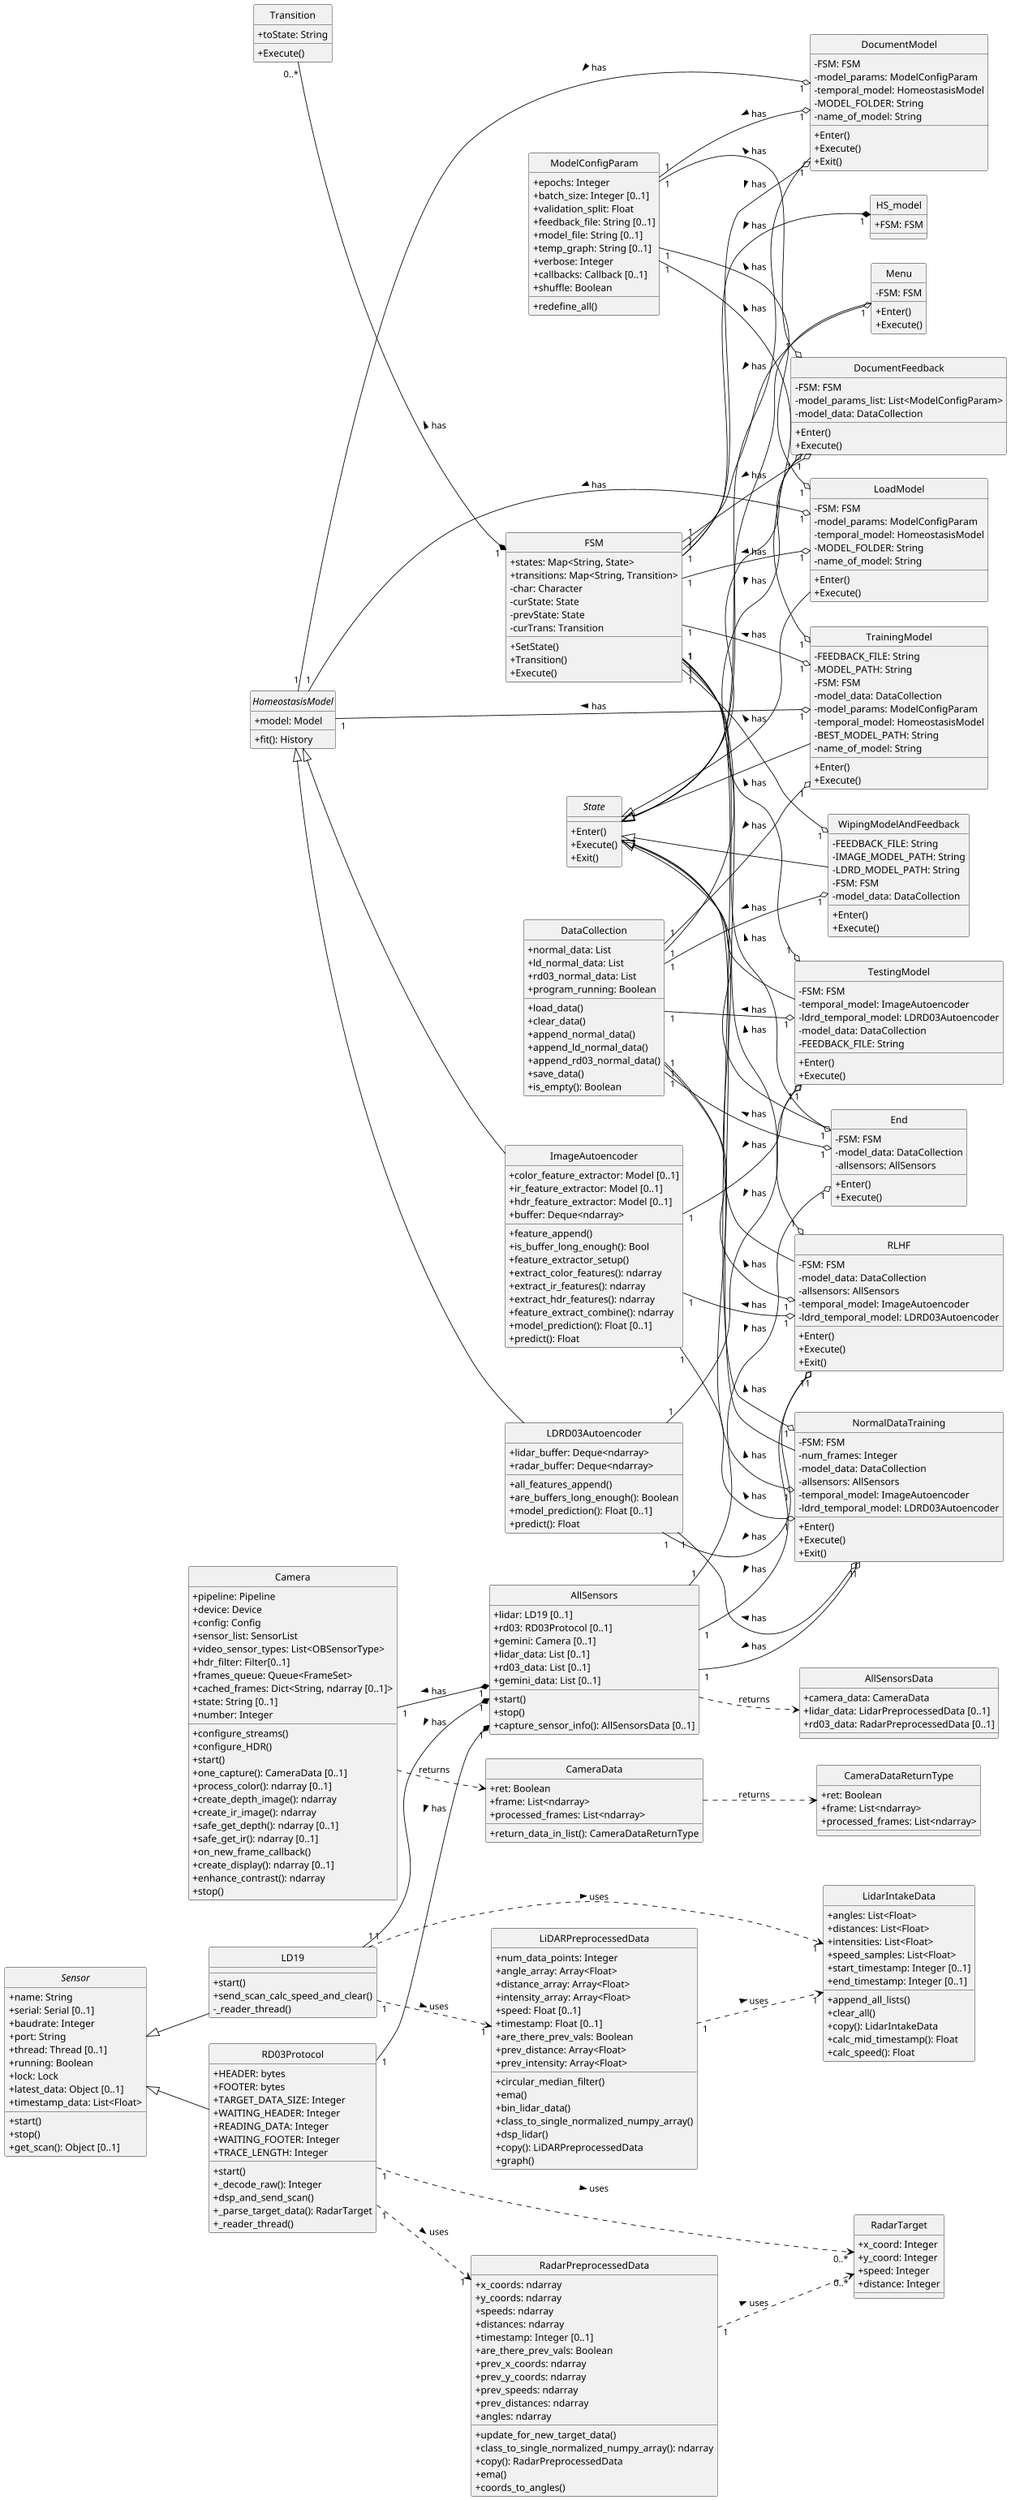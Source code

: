 @startuml

left to right direction
skinparam classAttributeIconSize 0
skinparam classIconSize 0
skinparam useCircleForClasses false
skinparam shadowing false
skinparam classArrowColor Black
skinparam classStyle rectangle
hide circle
scale 0.85



class DataCollection {
    +normal_data: List
    +ld_normal_data: List
    +rd03_normal_data: List
    +program_running: Boolean

    +load_data()
    +clear_data()
    +append_normal_data()
    +append_ld_normal_data()
    +append_rd03_normal_data()
    +save_data()
    +is_empty(): Boolean
}

class CameraData {
    +ret: Boolean
    +frame: List<ndarray>
    +processed_frames: List<ndarray>

    +return_data_in_list(): CameraDataReturnType
}

class CameraDataReturnType {
    +ret: Boolean
    +frame: List<ndarray>
    +processed_frames: List<ndarray>
}

class AllSensors {
    +lidar: LD19 [0..1]
    +rd03: RD03Protocol [0..1]
    +gemini: Camera [0..1]
    +lidar_data: List [0..1]
    +rd03_data: List [0..1]
    +gemini_data: List [0..1]

    +start()
    +stop()
    +capture_sensor_info(): AllSensorsData [0..1]
}

class AllSensorsData {
    +camera_data: CameraData
    +lidar_data: LidarPreprocessedData [0..1]
    +rd03_data: RadarPreprocessedData [0..1]
}

class Camera{
    +pipeline: Pipeline
    +device: Device
    +config: Config
    +sensor_list: SensorList
    +video_sensor_types: List<OBSensorType>
    +hdr_filter: Filter[0..1]
    +frames_queue: Queue<FrameSet>
    +cached_frames: Dict<String, ndarray [0..1]>
    + state: String [0..1]
    + number: Integer

    +configure_streams()
    +configure_HDR()
    +start()
    +one_capture(): CameraData [0..1]
    +process_color(): ndarray [0..1]
    +create_depth_image(): ndarray
    +create_ir_image(): ndarray
    +safe_get_depth(): ndarray [0..1]
    +safe_get_ir(): ndarray [0..1]
    +on_new_frame_callback()
    +create_display(): ndarray [0..1]
    +enhance_contrast(): ndarray
    +stop()
}


class Transition{
    +toState: String
    +Execute()
}

abstract class State {
    +Enter()
    +Execute()
    +Exit()
}

class FSM {
    +states: Map<String, State>
    +transitions: Map<String, Transition>
    -char: Character
    -curState: State
    -prevState: State
    -curTrans: Transition

    +SetState()
    +Transition()
    +Execute()
}

class HS_model{
    +FSM: FSM
}


class LiDARPreprocessedData {
    +num_data_points: Integer
    +angle_array: Array<Float>
    +distance_array: Array<Float>
    +intensity_array: Array<Float>
    +speed: Float [0..1]
    +timestamp: Float [0..1]
    +are_there_prev_vals: Boolean
    +prev_distance: Array<Float>
    +prev_intensity: Array<Float>

    +circular_median_filter()
    +ema()
    +bin_lidar_data()
    +class_to_single_normalized_numpy_array()
    +dsp_lidar()
    +copy(): LiDARPreprocessedData
    +graph()
}

class LidarIntakeData {
    +angles: List<Float>
    +distances: List<Float>
    +intensities: List<Float>
    +speed_samples: List<Float>
    +start_timestamp: Integer [0..1]
    +end_timestamp: Integer [0..1]

    +append_all_lists()
    +clear_all()
    +copy(): LidarIntakeData
    +calc_mid_timestamp(): Float
    +calc_speed(): Float
}

class LD19 {
    +start()
    +send_scan_calc_speed_and_clear()
    -_reader_thread()
    
}


class ModelConfigParam {
    +epochs: Integer
    +batch_size: Integer [0..1]
    +validation_split: Float
    +feedback_file: String [0..1]
    +model_file: String [0..1]
    +temp_graph: String [0..1]
    +verbose: Integer
    +callbacks: Callback [0..1]
    +shuffle: Boolean

    +redefine_all()
}

abstract class HomeostasisModel {
    +model: Model
    +fit(): History
}

class LDRD03Autoencoder {
  +lidar_buffer: Deque<ndarray>
  +radar_buffer: Deque<ndarray>
  +all_features_append()
  +are_buffers_long_enough(): Boolean
  +model_prediction(): Float [0..1]
  +predict(): Float
}

class ImageAutoencoder {
  +color_feature_extractor: Model [0..1]
  +ir_feature_extractor: Model [0..1]
  +hdr_feature_extractor: Model [0..1]
  +buffer: Deque<ndarray>
  +feature_append()
  +is_buffer_long_enough(): Bool
  +feature_extractor_setup()
  +extract_color_features(): ndarray
  +extract_ir_features(): ndarray
  +extract_hdr_features(): ndarray
  +feature_extract_combine(): ndarray
  +model_prediction(): Float [0..1]
  +predict(): Float
}

class RadarPreprocessedData {
    +x_coords: ndarray
    +y_coords: ndarray
    +speeds: ndarray
    +distances: ndarray
    +timestamp: Integer [0..1]
    +are_there_prev_vals: Boolean
    +prev_x_coords: ndarray
    +prev_y_coords: ndarray
    +prev_speeds: ndarray
    +prev_distances: ndarray
    +angles: ndarray

    +update_for_new_target_data()
    +class_to_single_normalized_numpy_array(): ndarray
    +copy(): RadarPreprocessedData
    +ema()
    +coords_to_angles()
}

class RadarTarget {
    +x_coord: Integer
    +y_coord: Integer
    +speed: Integer
    +distance: Integer
}

class RD03Protocol {
    +HEADER: bytes
    +FOOTER: bytes
    +TARGET_DATA_SIZE: Integer
    +WAITING_HEADER: Integer
    +READING_DATA: Integer
    +WAITING_FOOTER: Integer
    +TRACE_LENGTH: Integer

    +start()
    +_decode_raw(): Integer
    +dsp_and_send_scan()
    +_parse_target_data(): RadarTarget
    +_reader_thread()
}

abstract class Sensor {
    +name: String
    +serial: Serial [0..1]
    +baudrate: Integer
    +port: String
    +thread: Thread [0..1]
    +running: Boolean
    +lock: Lock
    +latest_data: Object [0..1]
    +timestamp_data: List<Float>

    
    + start()
    + stop()
    + get_scan(): Object [0..1]
}

class NormalDataTraining {
    - FSM: FSM
    - num_frames: Integer
    - model_data: DataCollection
    - allsensors: AllSensors
    - temporal_model: ImageAutoencoder
    - ldrd_temporal_model: LDRD03Autoencoder

    + Enter()
    + Execute()
    + Exit()
}

'NormalDataTraining Aggregation
FSM "1" --o "1" NormalDataTraining : has <
DataCollection "1" --o "1" NormalDataTraining : has <
AllSensors "1" --o "1" NormalDataTraining : has <
ImageAutoencoder "1" --o "1" NormalDataTraining : has <
LDRD03Autoencoder "1" --o "1" NormalDataTraining : has <


class WipingModelAndFeedback {
  -FEEDBACK_FILE: String
  -IMAGE_MODEL_PATH: String
  -LDRD_MODEL_PATH: String
  -FSM: FSM
  -model_data: DataCollection
  
  +Enter()
  +Execute()
}

'WipingModelAndFeedback Aggregation
FSM "1" --o "1" WipingModelAndFeedback : has <
DataCollection "1" --o "1" WipingModelAndFeedback : has <


class Menu {
  -FSM: FSM

  +Enter()
  +Execute()
}

'Menu Aggregation
FSM "1" --o "1" Menu : has <


class TrainingModel {
    -FEEDBACK_FILE: String
    -MODEL_PATH: String
    -FSM: FSM
    -model_data: DataCollection
    -model_params: ModelConfigParam
    -temporal_model: HomeostasisModel
    -BEST_MODEL_PATH: String
    -name_of_model: String

    +Enter()
    +Execute()
}

'TrainingModel Aggregation
FSM "1" --o "1" TrainingModel : has <
DataCollection "1" --o "1" TrainingModel : has <
ModelConfigParam  "1" --o "1" TrainingModel : has <
HomeostasisModel  "1" --o "1" TrainingModel : has <

class LoadModel {
    -FSM: FSM
    -model_params: ModelConfigParam
    -temporal_model: HomeostasisModel
    -MODEL_FOLDER: String
    -name_of_model: String

    +Enter()
    +Execute()
}

'LoadModel Aggregation
FSM "1" --o "1" LoadModel : has <
ModelConfigParam "1" --o "1" LoadModel : has <
HomeostasisModel "1" --o "1" LoadModel : has <

class DocumentFeedback {
    -FSM: FSM
    -model_params_list: List<ModelConfigParam>
    -model_data: DataCollection
    +Enter()
    +Execute()
}

'DocumentFeedback Aggregation
FSM "1" --o "1" DocumentFeedback : has <
ModelConfigParam "1" --o "1" DocumentFeedback : has <
DataCollection "1" --o "1" DocumentFeedback : has <


class DocumentModel {
    -FSM: FSM
    -model_params: ModelConfigParam
    -temporal_model: HomeostasisModel
    -MODEL_FOLDER: String
    -name_of_model: String
    +Enter()
    +Execute()
    +Exit()
}

'DocumentModel Aggregation
FSM "1" --o "1" DocumentModel : has <
ModelConfigParam "1" --o "1" DocumentModel : has <
HomeostasisModel "1" --o "1" DocumentModel : has <

class TestingModel {
    -FSM: FSM
    -temporal_model: ImageAutoencoder
    -ldrd_temporal_model: LDRD03Autoencoder
    -model_data: DataCollection
    -FEEDBACK_FILE: String
    +Enter()
    +Execute()
}

'TestingModel Aggregation
FSM "1" --o "1" TestingModel : has <
ImageAutoencoder "1" --o "1" TestingModel : has <
LDRD03Autoencoder "1" --o "1" TestingModel : has <
DataCollection "1" --o "1" TestingModel : has <

class RLHF {
    -FSM: FSM
    -model_data: DataCollection
    -allsensors: AllSensors
    -temporal_model: ImageAutoencoder
    -ldrd_temporal_model: LDRD03Autoencoder

    +Enter()
    +Execute()
    +Exit()
}

'RLHF Aggragation
FSM "1" --o "1" RLHF : has <
DataCollection "1" --o "1" RLHF : has <
AllSensors "1" --o "1" RLHF : has <
ImageAutoencoder "1" --o "1" RLHF : has <
LDRD03Autoencoder "1" --o "1" RLHF : has <


class End {
    -FSM: FSM
    -model_data: DataCollection
    -allsensors: AllSensors

    +Enter()
    +Execute()
}

'End Aggregation
FSM "1" --o "1" End : has <
DataCollection "1" --o "1" End : has <
AllSensors "1" --o "1" End : has <



' Dependencies
CameraData ..> CameraDataReturnType : returns
AllSensors ..> AllSensorsData : returns
Camera ..> CameraData : returns

'AllSensors Composition
Camera "1" --* "1" AllSensors : has <
LD19 "1" --* "1" AllSensors : has <
RD03Protocol "1" --* "1" AllSensors : has <

Transition "0..*" --* "1" FSM : has <
FSM "1" --* "1" HS_model : has <

'Lidar.py dependencies
LiDARPreprocessedData "1" ..> "1" LidarIntakeData : uses >
LD19 "1" ..> "1" LidarIntakeData : uses >
LD19 "1" ..> "1" LiDARPreprocessedData : uses >

'rd03_protocol.py dependencies
RadarPreprocessedData "1" ..> "0..*" RadarTarget : uses >
RD03Protocol "1" ..> "0..*" RadarTarget : uses >
RD03Protocol "1" ..> "1" RadarPreprocessedData : uses >

'Inheritance of HomeostasisModel
together {
  HomeostasisModel <|-- LDRD03Autoencoder
  HomeostasisModel <|-- ImageAutoencoder
}

'Inheritance of Sensor
together {
  Sensor <|-- LD19 
  Sensor <|-- RD03Protocol
}

'Inheritance of State
together {
  State <|-- NormalDataTraining
  State <|-- WipingModelAndFeedback
  State <|-- Menu
  State <|-- TrainingModel
  State <|-- LoadModel
  State <|-- DocumentFeedback
  State <|-- DocumentModel
  State <|-- TestingModel
  State <|-- RLHF
  State <|-- End
}

@enduml